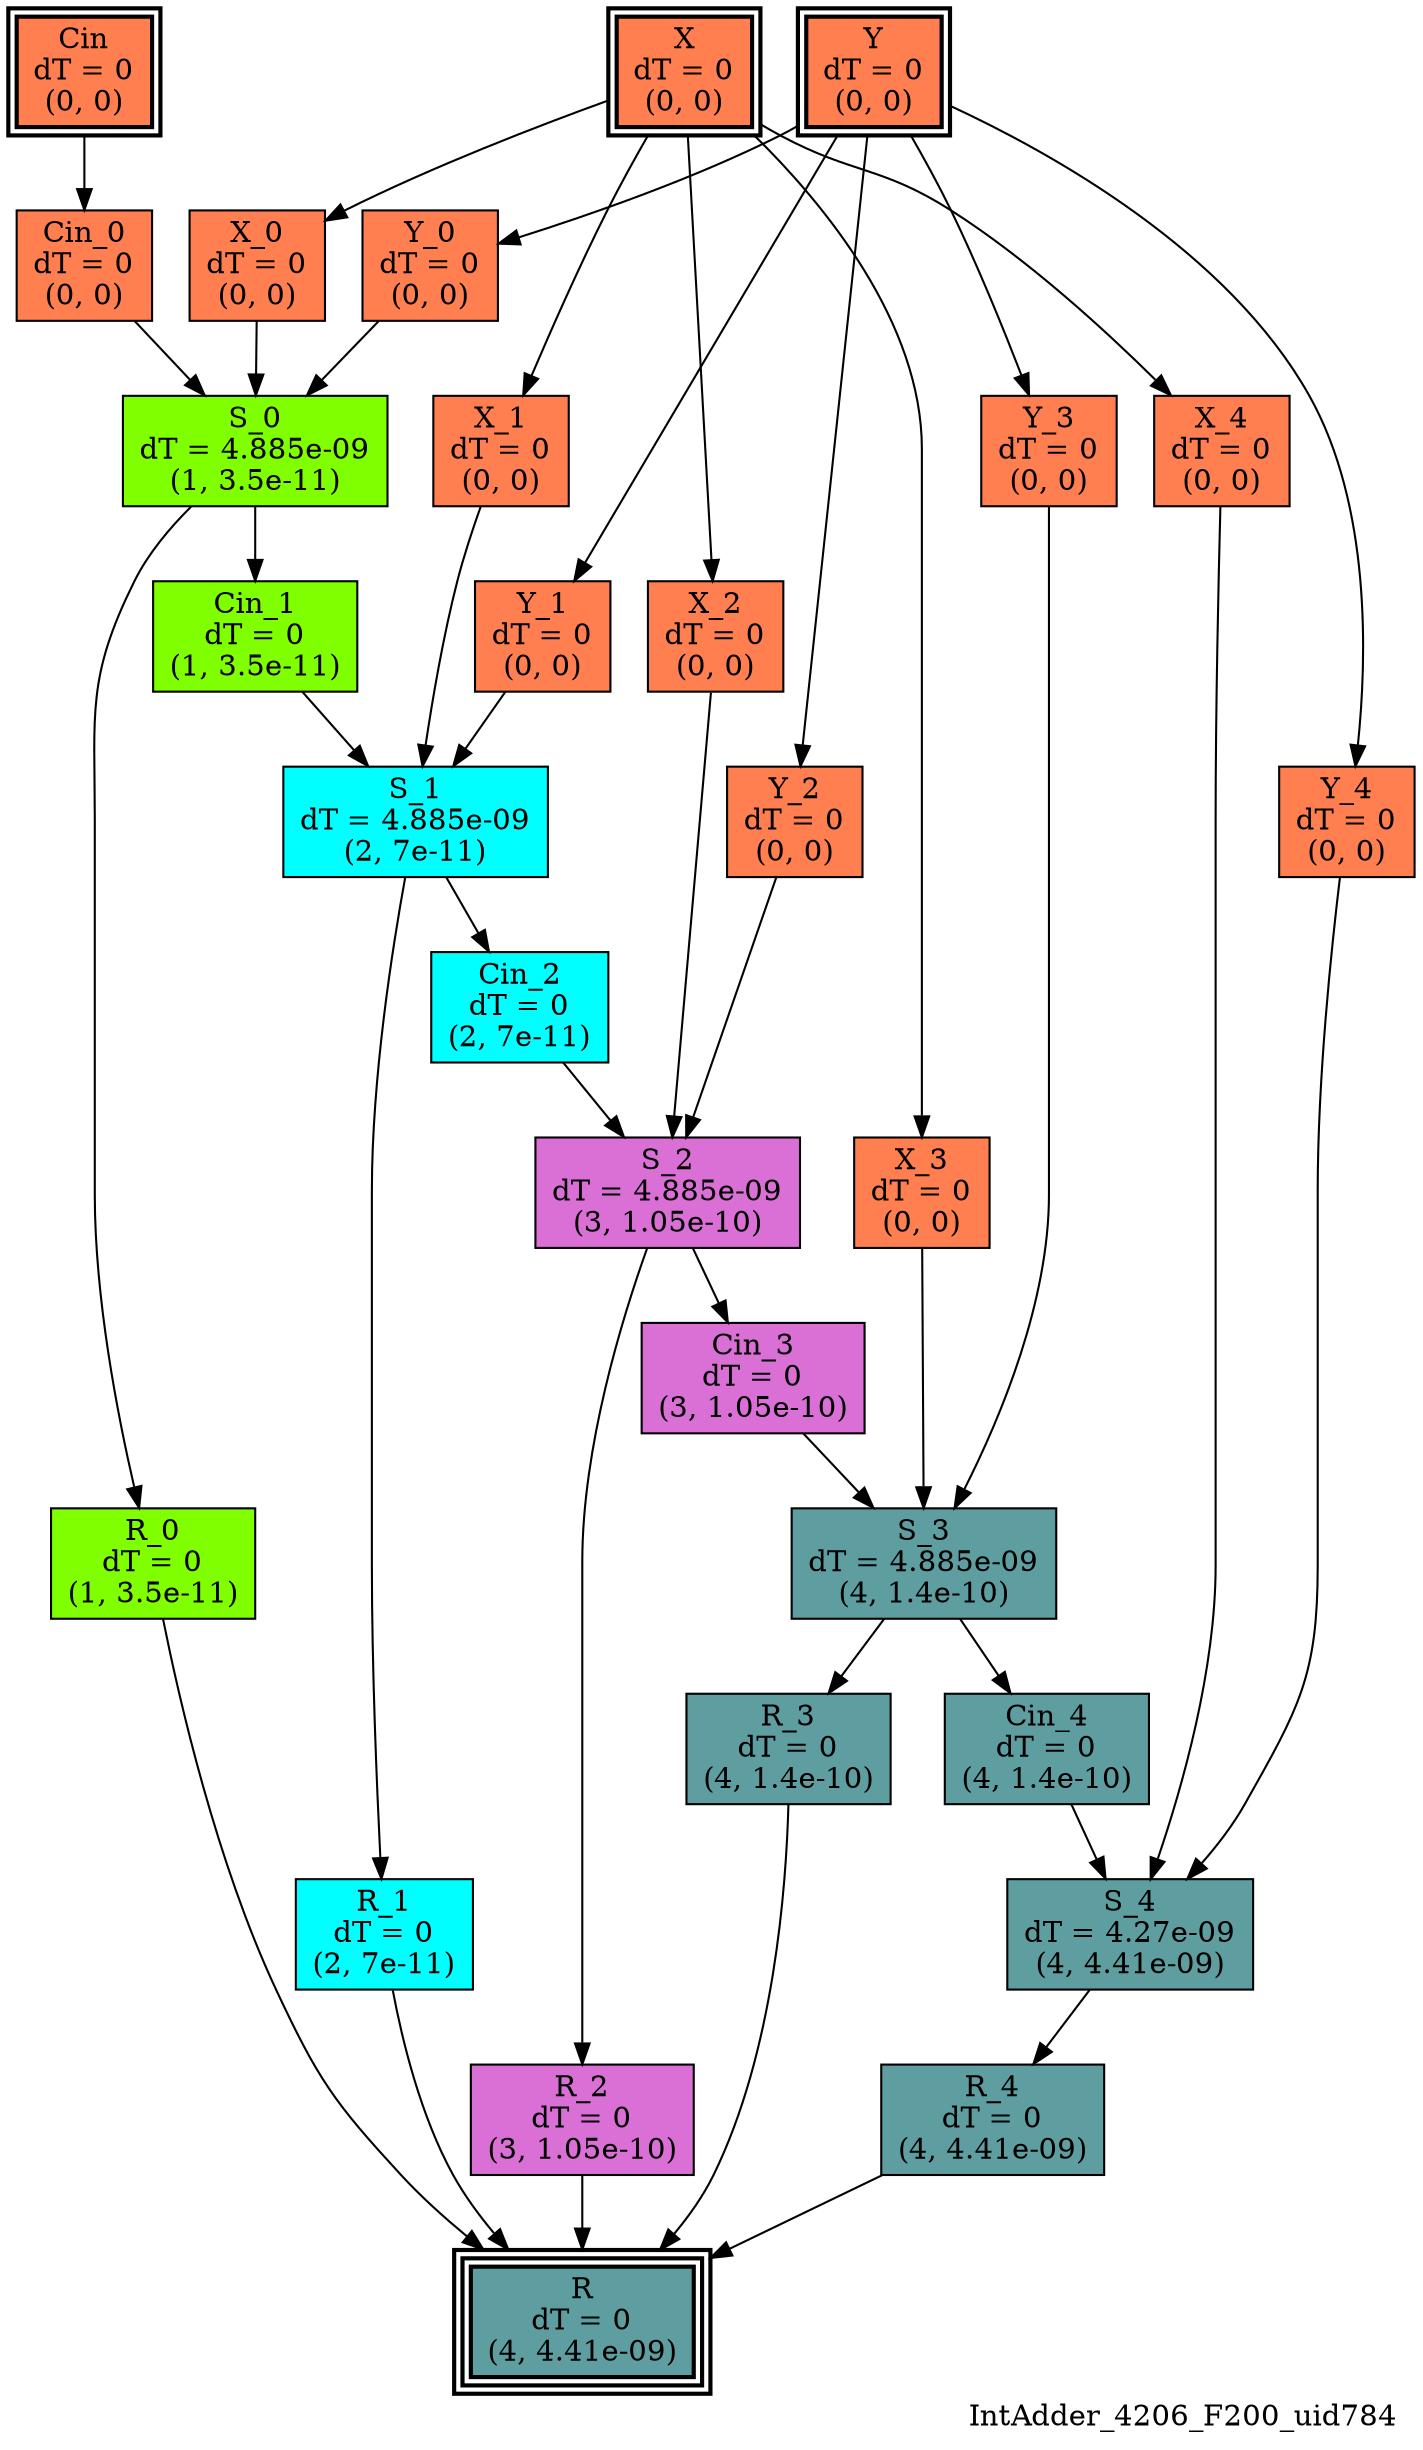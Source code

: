 digraph IntAdder_4206_F200_uid784
{
	//graph drawing options
	label=IntAdder_4206_F200_uid784;
	labelloc=bottom;
	labeljust=right;
	ratio=auto;
	nodesep=0.25;
	ranksep=0.5;

	//input/output signals of operator IntAdder_4206_F200_uid784
	X__IntAdder_4206_F200_uid784 [ label="X\ndT = 0\n(0, 0)", shape=box, color=black, style="bold, filled", fillcolor=coral, peripheries=2 ];
	Y__IntAdder_4206_F200_uid784 [ label="Y\ndT = 0\n(0, 0)", shape=box, color=black, style="bold, filled", fillcolor=coral, peripheries=2 ];
	Cin__IntAdder_4206_F200_uid784 [ label="Cin\ndT = 0\n(0, 0)", shape=box, color=black, style="bold, filled", fillcolor=coral, peripheries=2 ];
	R__IntAdder_4206_F200_uid784 [ label="R\ndT = 0\n(4, 4.41e-09)", shape=box, color=black, style="bold, filled", fillcolor=cadetblue, peripheries=3 ];
	{rank=same X__IntAdder_4206_F200_uid784, Y__IntAdder_4206_F200_uid784, Cin__IntAdder_4206_F200_uid784};
	{rank=same R__IntAdder_4206_F200_uid784};
	//internal signals of operator IntAdder_4206_F200_uid784
	Cin_0__IntAdder_4206_F200_uid784 [ label="Cin_0\ndT = 0\n(0, 0)", shape=box, color=black, style=filled, fillcolor=coral, peripheries=1 ];
	X_0__IntAdder_4206_F200_uid784 [ label="X_0\ndT = 0\n(0, 0)", shape=box, color=black, style=filled, fillcolor=coral, peripheries=1 ];
	Y_0__IntAdder_4206_F200_uid784 [ label="Y_0\ndT = 0\n(0, 0)", shape=box, color=black, style=filled, fillcolor=coral, peripheries=1 ];
	S_0__IntAdder_4206_F200_uid784 [ label="S_0\ndT = 4.885e-09\n(1, 3.5e-11)", shape=box, color=black, style=filled, fillcolor=chartreuse, peripheries=1 ];
	R_0__IntAdder_4206_F200_uid784 [ label="R_0\ndT = 0\n(1, 3.5e-11)", shape=box, color=black, style=filled, fillcolor=chartreuse, peripheries=1 ];
	Cin_1__IntAdder_4206_F200_uid784 [ label="Cin_1\ndT = 0\n(1, 3.5e-11)", shape=box, color=black, style=filled, fillcolor=chartreuse, peripheries=1 ];
	X_1__IntAdder_4206_F200_uid784 [ label="X_1\ndT = 0\n(0, 0)", shape=box, color=black, style=filled, fillcolor=coral, peripheries=1 ];
	Y_1__IntAdder_4206_F200_uid784 [ label="Y_1\ndT = 0\n(0, 0)", shape=box, color=black, style=filled, fillcolor=coral, peripheries=1 ];
	S_1__IntAdder_4206_F200_uid784 [ label="S_1\ndT = 4.885e-09\n(2, 7e-11)", shape=box, color=black, style=filled, fillcolor=cyan, peripheries=1 ];
	R_1__IntAdder_4206_F200_uid784 [ label="R_1\ndT = 0\n(2, 7e-11)", shape=box, color=black, style=filled, fillcolor=cyan, peripheries=1 ];
	Cin_2__IntAdder_4206_F200_uid784 [ label="Cin_2\ndT = 0\n(2, 7e-11)", shape=box, color=black, style=filled, fillcolor=cyan, peripheries=1 ];
	X_2__IntAdder_4206_F200_uid784 [ label="X_2\ndT = 0\n(0, 0)", shape=box, color=black, style=filled, fillcolor=coral, peripheries=1 ];
	Y_2__IntAdder_4206_F200_uid784 [ label="Y_2\ndT = 0\n(0, 0)", shape=box, color=black, style=filled, fillcolor=coral, peripheries=1 ];
	S_2__IntAdder_4206_F200_uid784 [ label="S_2\ndT = 4.885e-09\n(3, 1.05e-10)", shape=box, color=black, style=filled, fillcolor=orchid, peripheries=1 ];
	R_2__IntAdder_4206_F200_uid784 [ label="R_2\ndT = 0\n(3, 1.05e-10)", shape=box, color=black, style=filled, fillcolor=orchid, peripheries=1 ];
	Cin_3__IntAdder_4206_F200_uid784 [ label="Cin_3\ndT = 0\n(3, 1.05e-10)", shape=box, color=black, style=filled, fillcolor=orchid, peripheries=1 ];
	X_3__IntAdder_4206_F200_uid784 [ label="X_3\ndT = 0\n(0, 0)", shape=box, color=black, style=filled, fillcolor=coral, peripheries=1 ];
	Y_3__IntAdder_4206_F200_uid784 [ label="Y_3\ndT = 0\n(0, 0)", shape=box, color=black, style=filled, fillcolor=coral, peripheries=1 ];
	S_3__IntAdder_4206_F200_uid784 [ label="S_3\ndT = 4.885e-09\n(4, 1.4e-10)", shape=box, color=black, style=filled, fillcolor=cadetblue, peripheries=1 ];
	R_3__IntAdder_4206_F200_uid784 [ label="R_3\ndT = 0\n(4, 1.4e-10)", shape=box, color=black, style=filled, fillcolor=cadetblue, peripheries=1 ];
	Cin_4__IntAdder_4206_F200_uid784 [ label="Cin_4\ndT = 0\n(4, 1.4e-10)", shape=box, color=black, style=filled, fillcolor=cadetblue, peripheries=1 ];
	X_4__IntAdder_4206_F200_uid784 [ label="X_4\ndT = 0\n(0, 0)", shape=box, color=black, style=filled, fillcolor=coral, peripheries=1 ];
	Y_4__IntAdder_4206_F200_uid784 [ label="Y_4\ndT = 0\n(0, 0)", shape=box, color=black, style=filled, fillcolor=coral, peripheries=1 ];
	S_4__IntAdder_4206_F200_uid784 [ label="S_4\ndT = 4.27e-09\n(4, 4.41e-09)", shape=box, color=black, style=filled, fillcolor=cadetblue, peripheries=1 ];
	R_4__IntAdder_4206_F200_uid784 [ label="R_4\ndT = 0\n(4, 4.41e-09)", shape=box, color=black, style=filled, fillcolor=cadetblue, peripheries=1 ];

	//subcomponents of operator IntAdder_4206_F200_uid784

	//input and internal signal connections of operator IntAdder_4206_F200_uid784
	X__IntAdder_4206_F200_uid784 -> X_0__IntAdder_4206_F200_uid784 [ arrowhead=normal, arrowsize=1.0, arrowtail=normal, color=black, dir=forward  ];
	X__IntAdder_4206_F200_uid784 -> X_1__IntAdder_4206_F200_uid784 [ arrowhead=normal, arrowsize=1.0, arrowtail=normal, color=black, dir=forward  ];
	X__IntAdder_4206_F200_uid784 -> X_2__IntAdder_4206_F200_uid784 [ arrowhead=normal, arrowsize=1.0, arrowtail=normal, color=black, dir=forward  ];
	X__IntAdder_4206_F200_uid784 -> X_3__IntAdder_4206_F200_uid784 [ arrowhead=normal, arrowsize=1.0, arrowtail=normal, color=black, dir=forward  ];
	X__IntAdder_4206_F200_uid784 -> X_4__IntAdder_4206_F200_uid784 [ arrowhead=normal, arrowsize=1.0, arrowtail=normal, color=black, dir=forward  ];
	Y__IntAdder_4206_F200_uid784 -> Y_0__IntAdder_4206_F200_uid784 [ arrowhead=normal, arrowsize=1.0, arrowtail=normal, color=black, dir=forward  ];
	Y__IntAdder_4206_F200_uid784 -> Y_1__IntAdder_4206_F200_uid784 [ arrowhead=normal, arrowsize=1.0, arrowtail=normal, color=black, dir=forward  ];
	Y__IntAdder_4206_F200_uid784 -> Y_2__IntAdder_4206_F200_uid784 [ arrowhead=normal, arrowsize=1.0, arrowtail=normal, color=black, dir=forward  ];
	Y__IntAdder_4206_F200_uid784 -> Y_3__IntAdder_4206_F200_uid784 [ arrowhead=normal, arrowsize=1.0, arrowtail=normal, color=black, dir=forward  ];
	Y__IntAdder_4206_F200_uid784 -> Y_4__IntAdder_4206_F200_uid784 [ arrowhead=normal, arrowsize=1.0, arrowtail=normal, color=black, dir=forward  ];
	Cin__IntAdder_4206_F200_uid784 -> Cin_0__IntAdder_4206_F200_uid784 [ arrowhead=normal, arrowsize=1.0, arrowtail=normal, color=black, dir=forward  ];
	Cin_0__IntAdder_4206_F200_uid784 -> S_0__IntAdder_4206_F200_uid784 [ arrowhead=normal, arrowsize=1.0, arrowtail=normal, color=black, dir=forward  ];
	X_0__IntAdder_4206_F200_uid784 -> S_0__IntAdder_4206_F200_uid784 [ arrowhead=normal, arrowsize=1.0, arrowtail=normal, color=black, dir=forward  ];
	Y_0__IntAdder_4206_F200_uid784 -> S_0__IntAdder_4206_F200_uid784 [ arrowhead=normal, arrowsize=1.0, arrowtail=normal, color=black, dir=forward  ];
	S_0__IntAdder_4206_F200_uid784 -> R_0__IntAdder_4206_F200_uid784 [ arrowhead=normal, arrowsize=1.0, arrowtail=normal, color=black, dir=forward  ];
	S_0__IntAdder_4206_F200_uid784 -> Cin_1__IntAdder_4206_F200_uid784 [ arrowhead=normal, arrowsize=1.0, arrowtail=normal, color=black, dir=forward  ];
	R_0__IntAdder_4206_F200_uid784 -> R__IntAdder_4206_F200_uid784 [ arrowhead=normal, arrowsize=1.0, arrowtail=normal, color=black, dir=forward  ];
	Cin_1__IntAdder_4206_F200_uid784 -> S_1__IntAdder_4206_F200_uid784 [ arrowhead=normal, arrowsize=1.0, arrowtail=normal, color=black, dir=forward  ];
	X_1__IntAdder_4206_F200_uid784 -> S_1__IntAdder_4206_F200_uid784 [ arrowhead=normal, arrowsize=1.0, arrowtail=normal, color=black, dir=forward  ];
	Y_1__IntAdder_4206_F200_uid784 -> S_1__IntAdder_4206_F200_uid784 [ arrowhead=normal, arrowsize=1.0, arrowtail=normal, color=black, dir=forward  ];
	S_1__IntAdder_4206_F200_uid784 -> R_1__IntAdder_4206_F200_uid784 [ arrowhead=normal, arrowsize=1.0, arrowtail=normal, color=black, dir=forward  ];
	S_1__IntAdder_4206_F200_uid784 -> Cin_2__IntAdder_4206_F200_uid784 [ arrowhead=normal, arrowsize=1.0, arrowtail=normal, color=black, dir=forward  ];
	R_1__IntAdder_4206_F200_uid784 -> R__IntAdder_4206_F200_uid784 [ arrowhead=normal, arrowsize=1.0, arrowtail=normal, color=black, dir=forward  ];
	Cin_2__IntAdder_4206_F200_uid784 -> S_2__IntAdder_4206_F200_uid784 [ arrowhead=normal, arrowsize=1.0, arrowtail=normal, color=black, dir=forward  ];
	X_2__IntAdder_4206_F200_uid784 -> S_2__IntAdder_4206_F200_uid784 [ arrowhead=normal, arrowsize=1.0, arrowtail=normal, color=black, dir=forward  ];
	Y_2__IntAdder_4206_F200_uid784 -> S_2__IntAdder_4206_F200_uid784 [ arrowhead=normal, arrowsize=1.0, arrowtail=normal, color=black, dir=forward  ];
	S_2__IntAdder_4206_F200_uid784 -> R_2__IntAdder_4206_F200_uid784 [ arrowhead=normal, arrowsize=1.0, arrowtail=normal, color=black, dir=forward  ];
	S_2__IntAdder_4206_F200_uid784 -> Cin_3__IntAdder_4206_F200_uid784 [ arrowhead=normal, arrowsize=1.0, arrowtail=normal, color=black, dir=forward  ];
	R_2__IntAdder_4206_F200_uid784 -> R__IntAdder_4206_F200_uid784 [ arrowhead=normal, arrowsize=1.0, arrowtail=normal, color=black, dir=forward  ];
	Cin_3__IntAdder_4206_F200_uid784 -> S_3__IntAdder_4206_F200_uid784 [ arrowhead=normal, arrowsize=1.0, arrowtail=normal, color=black, dir=forward  ];
	X_3__IntAdder_4206_F200_uid784 -> S_3__IntAdder_4206_F200_uid784 [ arrowhead=normal, arrowsize=1.0, arrowtail=normal, color=black, dir=forward  ];
	Y_3__IntAdder_4206_F200_uid784 -> S_3__IntAdder_4206_F200_uid784 [ arrowhead=normal, arrowsize=1.0, arrowtail=normal, color=black, dir=forward  ];
	S_3__IntAdder_4206_F200_uid784 -> R_3__IntAdder_4206_F200_uid784 [ arrowhead=normal, arrowsize=1.0, arrowtail=normal, color=black, dir=forward  ];
	S_3__IntAdder_4206_F200_uid784 -> Cin_4__IntAdder_4206_F200_uid784 [ arrowhead=normal, arrowsize=1.0, arrowtail=normal, color=black, dir=forward  ];
	R_3__IntAdder_4206_F200_uid784 -> R__IntAdder_4206_F200_uid784 [ arrowhead=normal, arrowsize=1.0, arrowtail=normal, color=black, dir=forward  ];
	Cin_4__IntAdder_4206_F200_uid784 -> S_4__IntAdder_4206_F200_uid784 [ arrowhead=normal, arrowsize=1.0, arrowtail=normal, color=black, dir=forward  ];
	X_4__IntAdder_4206_F200_uid784 -> S_4__IntAdder_4206_F200_uid784 [ arrowhead=normal, arrowsize=1.0, arrowtail=normal, color=black, dir=forward  ];
	Y_4__IntAdder_4206_F200_uid784 -> S_4__IntAdder_4206_F200_uid784 [ arrowhead=normal, arrowsize=1.0, arrowtail=normal, color=black, dir=forward  ];
	S_4__IntAdder_4206_F200_uid784 -> R_4__IntAdder_4206_F200_uid784 [ arrowhead=normal, arrowsize=1.0, arrowtail=normal, color=black, dir=forward  ];
	R_4__IntAdder_4206_F200_uid784 -> R__IntAdder_4206_F200_uid784 [ arrowhead=normal, arrowsize=1.0, arrowtail=normal, color=black, dir=forward  ];
}

